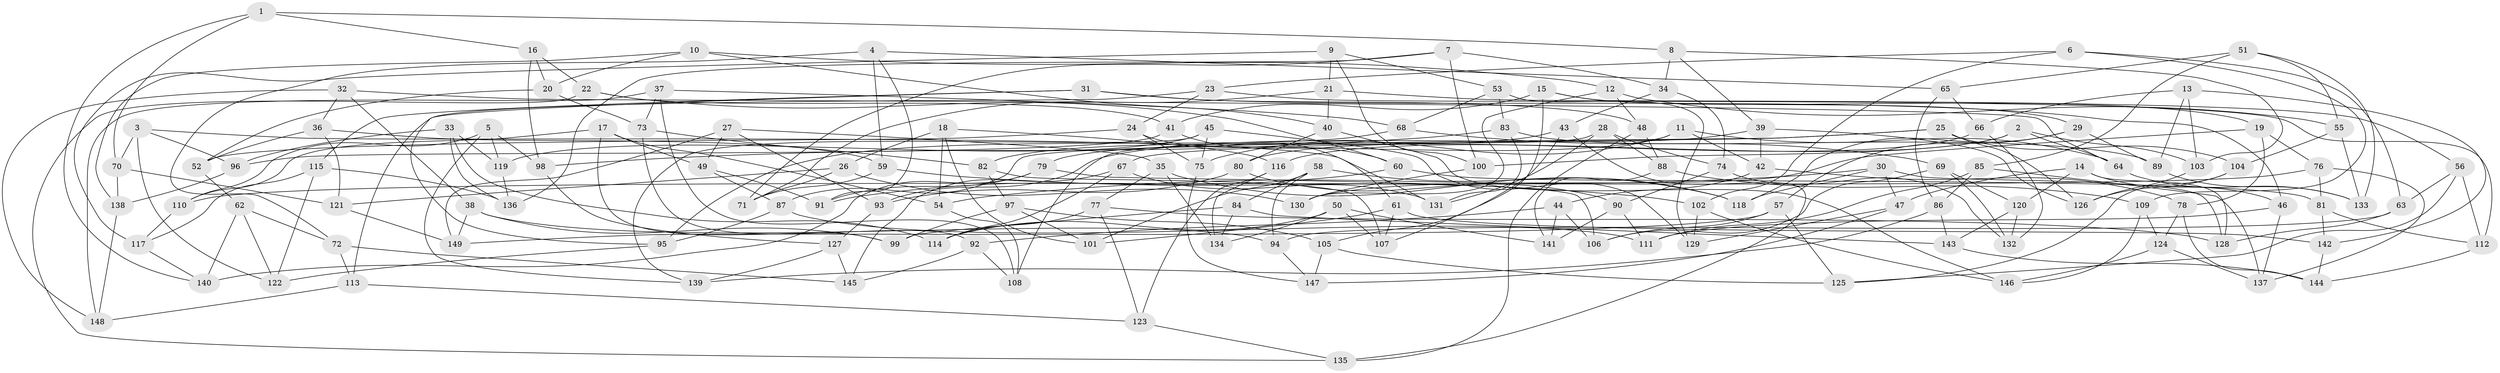 // coarse degree distribution, {4: 0.28888888888888886, 6: 0.4444444444444444, 5: 0.2, 3: 0.06666666666666667}
// Generated by graph-tools (version 1.1) at 2025/38/03/04/25 23:38:08]
// undirected, 149 vertices, 298 edges
graph export_dot {
  node [color=gray90,style=filled];
  1;
  2;
  3;
  4;
  5;
  6;
  7;
  8;
  9;
  10;
  11;
  12;
  13;
  14;
  15;
  16;
  17;
  18;
  19;
  20;
  21;
  22;
  23;
  24;
  25;
  26;
  27;
  28;
  29;
  30;
  31;
  32;
  33;
  34;
  35;
  36;
  37;
  38;
  39;
  40;
  41;
  42;
  43;
  44;
  45;
  46;
  47;
  48;
  49;
  50;
  51;
  52;
  53;
  54;
  55;
  56;
  57;
  58;
  59;
  60;
  61;
  62;
  63;
  64;
  65;
  66;
  67;
  68;
  69;
  70;
  71;
  72;
  73;
  74;
  75;
  76;
  77;
  78;
  79;
  80;
  81;
  82;
  83;
  84;
  85;
  86;
  87;
  88;
  89;
  90;
  91;
  92;
  93;
  94;
  95;
  96;
  97;
  98;
  99;
  100;
  101;
  102;
  103;
  104;
  105;
  106;
  107;
  108;
  109;
  110;
  111;
  112;
  113;
  114;
  115;
  116;
  117;
  118;
  119;
  120;
  121;
  122;
  123;
  124;
  125;
  126;
  127;
  128;
  129;
  130;
  131;
  132;
  133;
  134;
  135;
  136;
  137;
  138;
  139;
  140;
  141;
  142;
  143;
  144;
  145;
  146;
  147;
  148;
  149;
  1 -- 8;
  1 -- 140;
  1 -- 16;
  1 -- 70;
  2 -- 116;
  2 -- 100;
  2 -- 64;
  2 -- 103;
  3 -- 122;
  3 -- 96;
  3 -- 131;
  3 -- 70;
  4 -- 59;
  4 -- 91;
  4 -- 72;
  4 -- 65;
  5 -- 98;
  5 -- 119;
  5 -- 110;
  5 -- 139;
  6 -- 109;
  6 -- 102;
  6 -- 23;
  6 -- 63;
  7 -- 34;
  7 -- 71;
  7 -- 100;
  7 -- 136;
  8 -- 103;
  8 -- 39;
  8 -- 34;
  9 -- 100;
  9 -- 117;
  9 -- 53;
  9 -- 21;
  10 -- 40;
  10 -- 20;
  10 -- 12;
  10 -- 138;
  11 -- 79;
  11 -- 75;
  11 -- 42;
  11 -- 64;
  12 -- 130;
  12 -- 48;
  12 -- 55;
  13 -- 142;
  13 -- 66;
  13 -- 89;
  13 -- 103;
  14 -- 46;
  14 -- 128;
  14 -- 47;
  14 -- 120;
  15 -- 107;
  15 -- 41;
  15 -- 29;
  15 -- 19;
  16 -- 22;
  16 -- 20;
  16 -- 98;
  17 -- 49;
  17 -- 99;
  17 -- 54;
  17 -- 110;
  18 -- 54;
  18 -- 101;
  18 -- 116;
  18 -- 26;
  19 -- 130;
  19 -- 76;
  19 -- 78;
  20 -- 73;
  20 -- 52;
  21 -- 71;
  21 -- 56;
  21 -- 40;
  22 -- 41;
  22 -- 135;
  22 -- 60;
  23 -- 113;
  23 -- 112;
  23 -- 24;
  24 -- 52;
  24 -- 61;
  24 -- 75;
  25 -- 104;
  25 -- 126;
  25 -- 67;
  25 -- 87;
  26 -- 121;
  26 -- 130;
  26 -- 71;
  27 -- 149;
  27 -- 49;
  27 -- 93;
  27 -- 35;
  28 -- 108;
  28 -- 131;
  28 -- 88;
  28 -- 74;
  29 -- 57;
  29 -- 89;
  29 -- 118;
  30 -- 128;
  30 -- 54;
  30 -- 47;
  30 -- 118;
  31 -- 115;
  31 -- 95;
  31 -- 48;
  31 -- 46;
  32 -- 148;
  32 -- 64;
  32 -- 36;
  32 -- 38;
  33 -- 96;
  33 -- 119;
  33 -- 114;
  33 -- 136;
  34 -- 43;
  34 -- 74;
  35 -- 134;
  35 -- 77;
  35 -- 118;
  36 -- 52;
  36 -- 121;
  36 -- 59;
  37 -- 148;
  37 -- 73;
  37 -- 68;
  37 -- 108;
  38 -- 99;
  38 -- 94;
  38 -- 149;
  39 -- 42;
  39 -- 93;
  39 -- 126;
  40 -- 80;
  40 -- 146;
  41 -- 60;
  41 -- 96;
  42 -- 78;
  42 -- 44;
  43 -- 105;
  43 -- 82;
  43 -- 135;
  44 -- 106;
  44 -- 92;
  44 -- 141;
  45 -- 75;
  45 -- 119;
  45 -- 139;
  45 -- 129;
  46 -- 137;
  46 -- 111;
  47 -- 147;
  47 -- 129;
  48 -- 88;
  48 -- 135;
  49 -- 91;
  49 -- 87;
  50 -- 134;
  50 -- 107;
  50 -- 141;
  50 -- 114;
  51 -- 65;
  51 -- 55;
  51 -- 133;
  51 -- 85;
  52 -- 62;
  53 -- 129;
  53 -- 83;
  53 -- 68;
  54 -- 108;
  55 -- 133;
  55 -- 104;
  56 -- 63;
  56 -- 125;
  56 -- 112;
  57 -- 106;
  57 -- 149;
  57 -- 125;
  58 -- 84;
  58 -- 118;
  58 -- 94;
  58 -- 101;
  59 -- 71;
  59 -- 102;
  60 -- 91;
  60 -- 81;
  61 -- 142;
  61 -- 107;
  61 -- 101;
  62 -- 140;
  62 -- 72;
  62 -- 122;
  63 -- 128;
  63 -- 94;
  64 -- 133;
  65 -- 66;
  65 -- 86;
  66 -- 80;
  66 -- 132;
  67 -- 145;
  67 -- 131;
  67 -- 114;
  68 -- 95;
  68 -- 69;
  69 -- 106;
  69 -- 132;
  69 -- 120;
  70 -- 121;
  70 -- 138;
  72 -- 113;
  72 -- 145;
  73 -- 92;
  73 -- 82;
  74 -- 132;
  74 -- 90;
  75 -- 147;
  76 -- 81;
  76 -- 137;
  76 -- 110;
  77 -- 114;
  77 -- 128;
  77 -- 123;
  78 -- 144;
  78 -- 124;
  79 -- 106;
  79 -- 140;
  79 -- 91;
  80 -- 93;
  80 -- 90;
  81 -- 142;
  81 -- 112;
  82 -- 97;
  82 -- 107;
  83 -- 89;
  83 -- 131;
  83 -- 98;
  84 -- 134;
  84 -- 99;
  84 -- 143;
  85 -- 137;
  85 -- 86;
  85 -- 111;
  86 -- 143;
  86 -- 139;
  87 -- 95;
  87 -- 111;
  88 -- 109;
  88 -- 141;
  89 -- 133;
  90 -- 111;
  90 -- 141;
  92 -- 145;
  92 -- 108;
  93 -- 127;
  94 -- 147;
  95 -- 122;
  96 -- 138;
  97 -- 105;
  97 -- 101;
  97 -- 99;
  98 -- 127;
  100 -- 130;
  102 -- 146;
  102 -- 129;
  103 -- 126;
  104 -- 126;
  104 -- 125;
  105 -- 147;
  105 -- 125;
  109 -- 124;
  109 -- 146;
  110 -- 117;
  112 -- 144;
  113 -- 123;
  113 -- 148;
  115 -- 122;
  115 -- 136;
  115 -- 117;
  116 -- 123;
  116 -- 134;
  117 -- 140;
  119 -- 136;
  120 -- 132;
  120 -- 143;
  121 -- 149;
  123 -- 135;
  124 -- 146;
  124 -- 137;
  127 -- 145;
  127 -- 139;
  138 -- 148;
  142 -- 144;
  143 -- 144;
}
